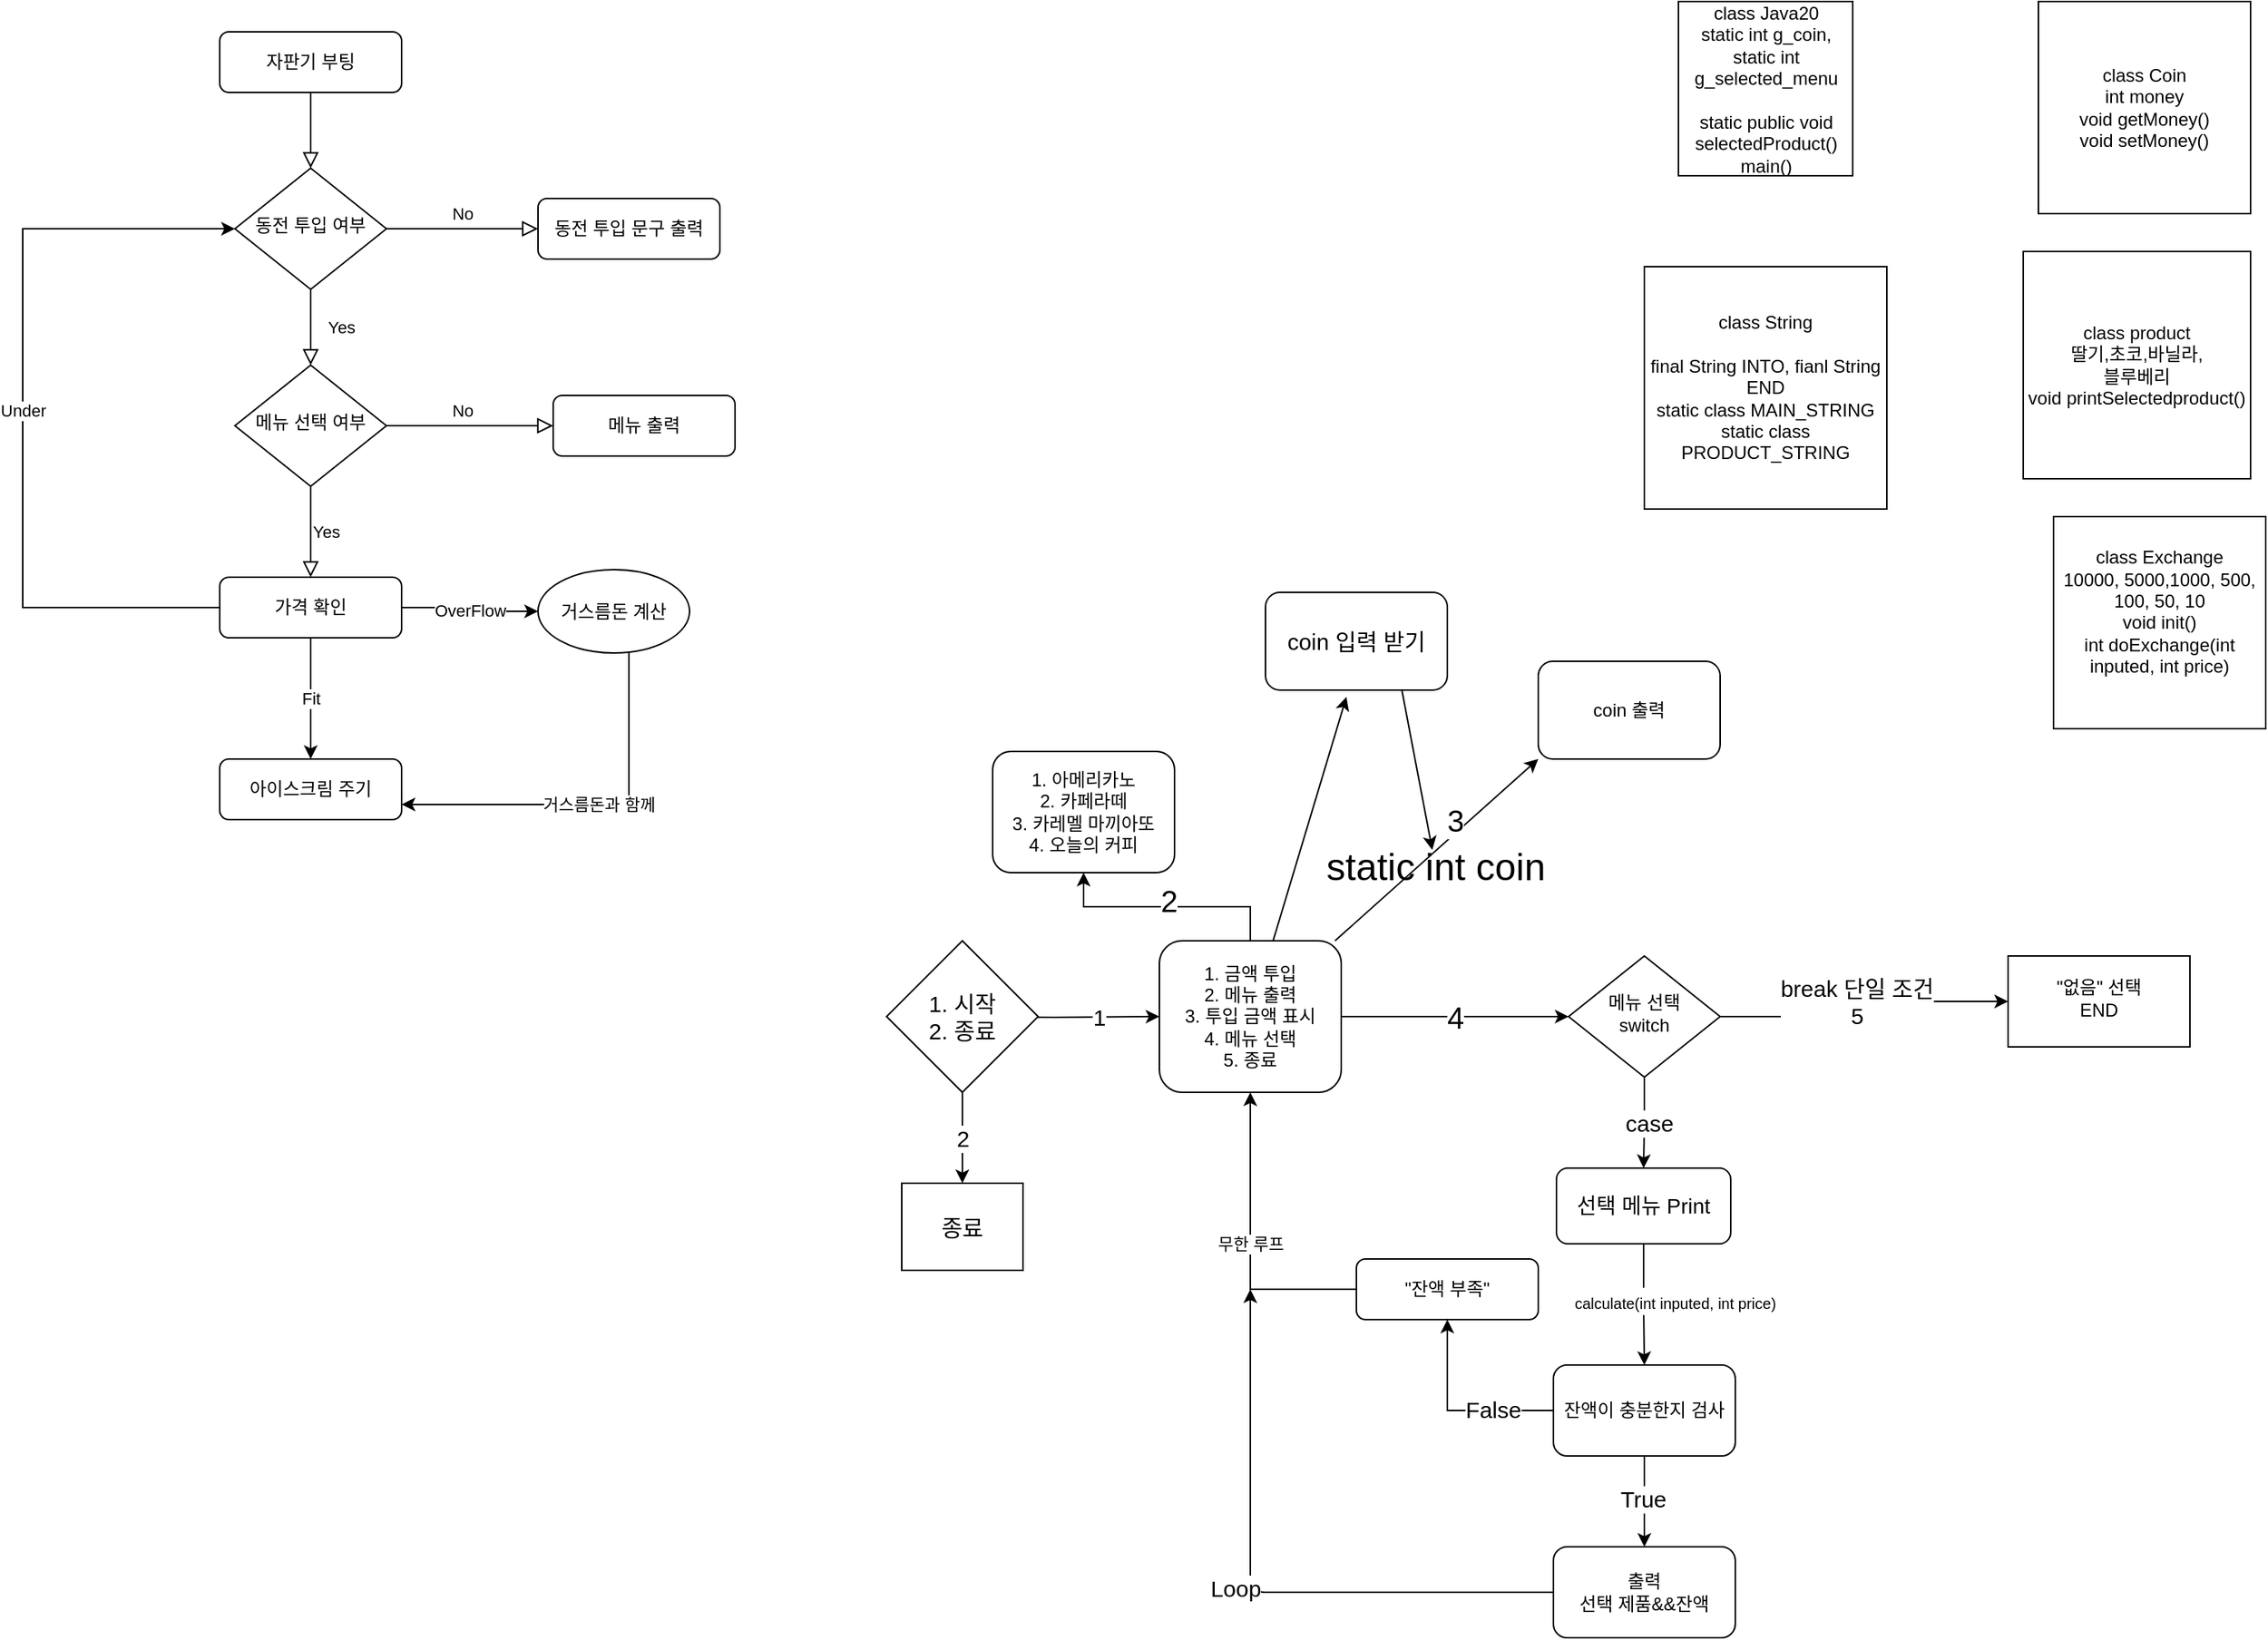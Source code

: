 <mxfile version="14.4.9" type="device"><diagram id="C5RBs43oDa-KdzZeNtuy" name="Page-1"><mxGraphModel dx="1026" dy="611" grid="1" gridSize="10" guides="1" tooltips="1" connect="1" arrows="1" fold="1" page="1" pageScale="1" pageWidth="827" pageHeight="1169" math="0" shadow="0"><root><mxCell id="WIyWlLk6GJQsqaUBKTNV-0"/><mxCell id="WIyWlLk6GJQsqaUBKTNV-1" parent="WIyWlLk6GJQsqaUBKTNV-0"/><mxCell id="WIyWlLk6GJQsqaUBKTNV-2" value="" style="rounded=0;html=1;jettySize=auto;orthogonalLoop=1;fontSize=11;endArrow=block;endFill=0;endSize=8;strokeWidth=1;shadow=0;labelBackgroundColor=none;edgeStyle=orthogonalEdgeStyle;" parent="WIyWlLk6GJQsqaUBKTNV-1" source="WIyWlLk6GJQsqaUBKTNV-3" target="WIyWlLk6GJQsqaUBKTNV-6" edge="1"><mxGeometry relative="1" as="geometry"/></mxCell><mxCell id="WIyWlLk6GJQsqaUBKTNV-3" value="&lt;div&gt;자판기 부팅&lt;/div&gt;" style="rounded=1;whiteSpace=wrap;html=1;fontSize=12;glass=0;strokeWidth=1;shadow=0;" parent="WIyWlLk6GJQsqaUBKTNV-1" vertex="1"><mxGeometry x="160" y="70" width="120" height="40" as="geometry"/></mxCell><mxCell id="WIyWlLk6GJQsqaUBKTNV-4" value="Yes" style="rounded=0;html=1;jettySize=auto;orthogonalLoop=1;fontSize=11;endArrow=block;endFill=0;endSize=8;strokeWidth=1;shadow=0;labelBackgroundColor=none;edgeStyle=orthogonalEdgeStyle;" parent="WIyWlLk6GJQsqaUBKTNV-1" source="WIyWlLk6GJQsqaUBKTNV-6" target="WIyWlLk6GJQsqaUBKTNV-10" edge="1"><mxGeometry y="20" relative="1" as="geometry"><mxPoint as="offset"/></mxGeometry></mxCell><mxCell id="WIyWlLk6GJQsqaUBKTNV-5" value="No" style="edgeStyle=orthogonalEdgeStyle;rounded=0;html=1;jettySize=auto;orthogonalLoop=1;fontSize=11;endArrow=block;endFill=0;endSize=8;strokeWidth=1;shadow=0;labelBackgroundColor=none;" parent="WIyWlLk6GJQsqaUBKTNV-1" source="WIyWlLk6GJQsqaUBKTNV-6" target="WIyWlLk6GJQsqaUBKTNV-7" edge="1"><mxGeometry y="10" relative="1" as="geometry"><mxPoint as="offset"/></mxGeometry></mxCell><mxCell id="WIyWlLk6GJQsqaUBKTNV-6" value="동전 투입 여부" style="rhombus;whiteSpace=wrap;html=1;shadow=0;fontFamily=Helvetica;fontSize=12;align=center;strokeWidth=1;spacing=6;spacingTop=-4;" parent="WIyWlLk6GJQsqaUBKTNV-1" vertex="1"><mxGeometry x="170" y="160" width="100" height="80" as="geometry"/></mxCell><mxCell id="WIyWlLk6GJQsqaUBKTNV-7" value="동전 투입 문구 출력" style="rounded=1;whiteSpace=wrap;html=1;fontSize=12;glass=0;strokeWidth=1;shadow=0;" parent="WIyWlLk6GJQsqaUBKTNV-1" vertex="1"><mxGeometry x="370" y="180" width="120" height="40" as="geometry"/></mxCell><mxCell id="WIyWlLk6GJQsqaUBKTNV-8" value="No" style="rounded=0;html=1;jettySize=auto;orthogonalLoop=1;fontSize=11;endArrow=block;endFill=0;endSize=8;strokeWidth=1;shadow=0;labelBackgroundColor=none;edgeStyle=orthogonalEdgeStyle;" parent="WIyWlLk6GJQsqaUBKTNV-1" source="WIyWlLk6GJQsqaUBKTNV-10" target="WIyWlLk6GJQsqaUBKTNV-11" edge="1"><mxGeometry x="-0.091" y="10" relative="1" as="geometry"><mxPoint as="offset"/></mxGeometry></mxCell><mxCell id="WIyWlLk6GJQsqaUBKTNV-9" value="Yes" style="edgeStyle=orthogonalEdgeStyle;rounded=0;html=1;jettySize=auto;orthogonalLoop=1;fontSize=11;endArrow=block;endFill=0;endSize=8;strokeWidth=1;shadow=0;labelBackgroundColor=none;" parent="WIyWlLk6GJQsqaUBKTNV-1" source="WIyWlLk6GJQsqaUBKTNV-10" target="WIyWlLk6GJQsqaUBKTNV-12" edge="1"><mxGeometry y="10" relative="1" as="geometry"><mxPoint as="offset"/></mxGeometry></mxCell><mxCell id="WIyWlLk6GJQsqaUBKTNV-10" value="메뉴 선택 여부" style="rhombus;whiteSpace=wrap;html=1;shadow=0;fontFamily=Helvetica;fontSize=12;align=center;strokeWidth=1;spacing=6;spacingTop=-4;" parent="WIyWlLk6GJQsqaUBKTNV-1" vertex="1"><mxGeometry x="170" y="290" width="100" height="80" as="geometry"/></mxCell><mxCell id="WIyWlLk6GJQsqaUBKTNV-11" value="메뉴 출력" style="rounded=1;whiteSpace=wrap;html=1;fontSize=12;glass=0;strokeWidth=1;shadow=0;" parent="WIyWlLk6GJQsqaUBKTNV-1" vertex="1"><mxGeometry x="380" y="310" width="120" height="40" as="geometry"/></mxCell><mxCell id="8xqX9x8D1LUf3xKpfkxa-10" value="OverFlow" style="edgeStyle=orthogonalEdgeStyle;rounded=0;orthogonalLoop=1;jettySize=auto;html=1;" parent="WIyWlLk6GJQsqaUBKTNV-1" source="WIyWlLk6GJQsqaUBKTNV-12" target="8xqX9x8D1LUf3xKpfkxa-6" edge="1"><mxGeometry relative="1" as="geometry"/></mxCell><mxCell id="8xqX9x8D1LUf3xKpfkxa-12" value="Fit" style="edgeStyle=orthogonalEdgeStyle;rounded=0;orthogonalLoop=1;jettySize=auto;html=1;" parent="WIyWlLk6GJQsqaUBKTNV-1" source="WIyWlLk6GJQsqaUBKTNV-12" target="8xqX9x8D1LUf3xKpfkxa-11" edge="1"><mxGeometry relative="1" as="geometry"/></mxCell><mxCell id="8xqX9x8D1LUf3xKpfkxa-14" value="Under" style="edgeStyle=orthogonalEdgeStyle;rounded=0;orthogonalLoop=1;jettySize=auto;html=1;entryX=0;entryY=0.5;entryDx=0;entryDy=0;" parent="WIyWlLk6GJQsqaUBKTNV-1" source="WIyWlLk6GJQsqaUBKTNV-12" target="WIyWlLk6GJQsqaUBKTNV-6" edge="1"><mxGeometry relative="1" as="geometry"><mxPoint x="80.0" y="450" as="targetPoint"/><Array as="points"><mxPoint x="30" y="450"/><mxPoint x="30" y="200"/></Array></mxGeometry></mxCell><mxCell id="WIyWlLk6GJQsqaUBKTNV-12" value="&lt;div&gt;가격 확인&lt;/div&gt;" style="rounded=1;whiteSpace=wrap;html=1;fontSize=12;glass=0;strokeWidth=1;shadow=0;" parent="WIyWlLk6GJQsqaUBKTNV-1" vertex="1"><mxGeometry x="160" y="430" width="120" height="40" as="geometry"/></mxCell><mxCell id="8xqX9x8D1LUf3xKpfkxa-16" value="거스름돈과 함께" style="edgeStyle=orthogonalEdgeStyle;rounded=0;orthogonalLoop=1;jettySize=auto;html=1;entryX=1;entryY=0.75;entryDx=0;entryDy=0;" parent="WIyWlLk6GJQsqaUBKTNV-1" source="8xqX9x8D1LUf3xKpfkxa-6" target="8xqX9x8D1LUf3xKpfkxa-11" edge="1"><mxGeometry x="-0.038" relative="1" as="geometry"><mxPoint x="420" y="590" as="targetPoint"/><Array as="points"><mxPoint x="430" y="580"/></Array><mxPoint as="offset"/></mxGeometry></mxCell><mxCell id="8xqX9x8D1LUf3xKpfkxa-6" value="&lt;div&gt;거스름돈 계산&lt;/div&gt;" style="ellipse;whiteSpace=wrap;html=1;" parent="WIyWlLk6GJQsqaUBKTNV-1" vertex="1"><mxGeometry x="370" y="425" width="100" height="55" as="geometry"/></mxCell><mxCell id="8xqX9x8D1LUf3xKpfkxa-11" value="아이스크림 주기" style="rounded=1;whiteSpace=wrap;html=1;fontSize=12;glass=0;strokeWidth=1;shadow=0;" parent="WIyWlLk6GJQsqaUBKTNV-1" vertex="1"><mxGeometry x="160" y="550" width="120" height="40" as="geometry"/></mxCell><mxCell id="8xqX9x8D1LUf3xKpfkxa-17" value="&lt;div&gt;class product&lt;/div&gt;&lt;div&gt;딸기,초코,바닐라,&lt;br&gt;&lt;/div&gt;&lt;div&gt;블루베리&lt;/div&gt;&lt;div&gt;void printSelectedproduct()&lt;/div&gt;" style="whiteSpace=wrap;html=1;aspect=fixed;" parent="WIyWlLk6GJQsqaUBKTNV-1" vertex="1"><mxGeometry x="1350" y="215" width="150" height="150" as="geometry"/></mxCell><mxCell id="8xqX9x8D1LUf3xKpfkxa-18" value="&lt;div&gt;class Exchange&lt;br&gt;&lt;/div&gt;&lt;div&gt;10000, 5000,1000, 500, 100, 50, 10&lt;/div&gt;&lt;div&gt;void init()&lt;/div&gt;&lt;div&gt;int doExchange(int inputed, int price)&lt;/div&gt;&lt;div&gt;&lt;br&gt;&lt;/div&gt;" style="whiteSpace=wrap;html=1;aspect=fixed;" parent="WIyWlLk6GJQsqaUBKTNV-1" vertex="1"><mxGeometry x="1370" y="390" width="140" height="140" as="geometry"/></mxCell><mxCell id="8xqX9x8D1LUf3xKpfkxa-19" value="&lt;div&gt;class Coin&lt;/div&gt;&lt;div&gt;int money&lt;/div&gt;&lt;div&gt;void getMoney()&lt;/div&gt;&lt;div&gt;void setMoney()&lt;br&gt;&lt;/div&gt;" style="whiteSpace=wrap;html=1;aspect=fixed;" parent="WIyWlLk6GJQsqaUBKTNV-1" vertex="1"><mxGeometry x="1360" y="50" width="140" height="140" as="geometry"/></mxCell><mxCell id="8xqX9x8D1LUf3xKpfkxa-20" value="&lt;div&gt;class Java20&lt;br&gt;&lt;/div&gt;&lt;div&gt;static int g_coin, static int g_selected_menu&lt;/div&gt;&lt;div&gt;&lt;br&gt;&lt;/div&gt;&lt;div&gt;static public void selectedProduct()&lt;br&gt;&lt;/div&gt;main()" style="whiteSpace=wrap;html=1;aspect=fixed;" parent="WIyWlLk6GJQsqaUBKTNV-1" vertex="1"><mxGeometry x="1122.5" y="50" width="115" height="115" as="geometry"/></mxCell><mxCell id="Hdrv5WQ9JG1aSDXr-GS1-2" value="&lt;font style=&quot;font-size: 20px&quot;&gt;4&lt;/font&gt;" style="edgeStyle=orthogonalEdgeStyle;rounded=0;orthogonalLoop=1;jettySize=auto;html=1;" edge="1" parent="WIyWlLk6GJQsqaUBKTNV-1" source="Hdrv5WQ9JG1aSDXr-GS1-0" target="Hdrv5WQ9JG1aSDXr-GS1-1"><mxGeometry relative="1" as="geometry"/></mxCell><mxCell id="Hdrv5WQ9JG1aSDXr-GS1-43" value="" style="edgeStyle=orthogonalEdgeStyle;rounded=0;orthogonalLoop=1;jettySize=auto;html=1;strokeWidth=1;fontSize=15;" edge="1" parent="WIyWlLk6GJQsqaUBKTNV-1" source="Hdrv5WQ9JG1aSDXr-GS1-0" target="Hdrv5WQ9JG1aSDXr-GS1-42"><mxGeometry relative="1" as="geometry"/></mxCell><mxCell id="Hdrv5WQ9JG1aSDXr-GS1-44" value="&lt;font style=&quot;font-size: 20px&quot;&gt;2&lt;/font&gt;" style="edgeLabel;html=1;align=center;verticalAlign=middle;resizable=0;points=[];fontSize=15;" vertex="1" connectable="0" parent="Hdrv5WQ9JG1aSDXr-GS1-43"><mxGeometry x="-0.015" y="-5" relative="1" as="geometry"><mxPoint as="offset"/></mxGeometry></mxCell><mxCell id="Hdrv5WQ9JG1aSDXr-GS1-0" value="&lt;div&gt;1. 금액 투입&lt;br&gt;&lt;/div&gt;&lt;div&gt;2. 메뉴 출력&lt;/div&gt;&lt;div&gt;3. 투입 금액 표시&lt;/div&gt;&lt;div&gt;4. 메뉴 선택&lt;br&gt;&lt;/div&gt;&lt;div&gt;5. 종료&lt;br&gt;&lt;/div&gt;" style="rounded=1;whiteSpace=wrap;html=1;fontSize=12;glass=0;strokeWidth=1;shadow=0;" vertex="1" parent="WIyWlLk6GJQsqaUBKTNV-1"><mxGeometry x="780" y="670" width="120" height="100" as="geometry"/></mxCell><mxCell id="Hdrv5WQ9JG1aSDXr-GS1-15" value="" style="edgeStyle=orthogonalEdgeStyle;rounded=0;orthogonalLoop=1;jettySize=auto;html=1;" edge="1" parent="WIyWlLk6GJQsqaUBKTNV-1" source="Hdrv5WQ9JG1aSDXr-GS1-1" target="Hdrv5WQ9JG1aSDXr-GS1-14"><mxGeometry relative="1" as="geometry"/></mxCell><mxCell id="Hdrv5WQ9JG1aSDXr-GS1-17" value="&lt;div&gt;break 단일 조건&lt;/div&gt;&lt;div&gt;5&lt;br&gt;&lt;/div&gt;" style="edgeLabel;html=1;align=center;verticalAlign=middle;resizable=0;points=[];fontSize=15;" vertex="1" connectable="0" parent="Hdrv5WQ9JG1aSDXr-GS1-15"><mxGeometry x="0.155" y="-5" relative="1" as="geometry"><mxPoint x="-15.83" y="-5" as="offset"/></mxGeometry></mxCell><mxCell id="Hdrv5WQ9JG1aSDXr-GS1-31" value="" style="edgeStyle=orthogonalEdgeStyle;rounded=0;orthogonalLoop=1;jettySize=auto;html=1;strokeWidth=1;fontSize=15;" edge="1" parent="WIyWlLk6GJQsqaUBKTNV-1" source="Hdrv5WQ9JG1aSDXr-GS1-1" target="Hdrv5WQ9JG1aSDXr-GS1-29"><mxGeometry relative="1" as="geometry"/></mxCell><mxCell id="Hdrv5WQ9JG1aSDXr-GS1-33" value="case" style="edgeLabel;html=1;align=center;verticalAlign=middle;resizable=0;points=[];fontSize=15;" vertex="1" connectable="0" parent="Hdrv5WQ9JG1aSDXr-GS1-31"><mxGeometry x="-0.008" y="3" relative="1" as="geometry"><mxPoint x="3" y="-3" as="offset"/></mxGeometry></mxCell><mxCell id="Hdrv5WQ9JG1aSDXr-GS1-1" value="&lt;div&gt;메뉴 선택&lt;/div&gt;&lt;div&gt;switch&lt;br&gt;&lt;/div&gt;" style="rhombus;whiteSpace=wrap;html=1;shadow=0;fontFamily=Helvetica;fontSize=12;align=center;strokeWidth=1;spacing=6;spacingTop=-4;" vertex="1" parent="WIyWlLk6GJQsqaUBKTNV-1"><mxGeometry x="1050" y="680" width="100" height="80" as="geometry"/></mxCell><mxCell id="Hdrv5WQ9JG1aSDXr-GS1-10" value="" style="edgeStyle=orthogonalEdgeStyle;rounded=0;orthogonalLoop=1;jettySize=auto;html=1;" edge="1" parent="WIyWlLk6GJQsqaUBKTNV-1" source="Hdrv5WQ9JG1aSDXr-GS1-6" target="Hdrv5WQ9JG1aSDXr-GS1-7"><mxGeometry relative="1" as="geometry"/></mxCell><mxCell id="Hdrv5WQ9JG1aSDXr-GS1-36" value="False" style="edgeLabel;html=1;align=center;verticalAlign=middle;resizable=0;points=[];fontSize=15;" vertex="1" connectable="0" parent="Hdrv5WQ9JG1aSDXr-GS1-10"><mxGeometry x="-0.38" y="-1" relative="1" as="geometry"><mxPoint as="offset"/></mxGeometry></mxCell><mxCell id="Hdrv5WQ9JG1aSDXr-GS1-12" value="" style="edgeStyle=orthogonalEdgeStyle;rounded=0;orthogonalLoop=1;jettySize=auto;html=1;" edge="1" parent="WIyWlLk6GJQsqaUBKTNV-1" source="Hdrv5WQ9JG1aSDXr-GS1-6" target="Hdrv5WQ9JG1aSDXr-GS1-11"><mxGeometry relative="1" as="geometry"/></mxCell><mxCell id="Hdrv5WQ9JG1aSDXr-GS1-35" value="True" style="edgeLabel;html=1;align=center;verticalAlign=middle;resizable=0;points=[];fontSize=15;" vertex="1" connectable="0" parent="Hdrv5WQ9JG1aSDXr-GS1-12"><mxGeometry x="-0.072" y="-1" relative="1" as="geometry"><mxPoint as="offset"/></mxGeometry></mxCell><mxCell id="Hdrv5WQ9JG1aSDXr-GS1-6" value="잔액이 충분한지 검사" style="rounded=1;whiteSpace=wrap;html=1;fontSize=12;glass=0;strokeWidth=1;shadow=0;" vertex="1" parent="WIyWlLk6GJQsqaUBKTNV-1"><mxGeometry x="1040" y="950" width="120" height="60" as="geometry"/></mxCell><mxCell id="Hdrv5WQ9JG1aSDXr-GS1-8" value="무한 루프" style="edgeStyle=orthogonalEdgeStyle;rounded=0;orthogonalLoop=1;jettySize=auto;html=1;exitX=0;exitY=0.5;exitDx=0;exitDy=0;" edge="1" parent="WIyWlLk6GJQsqaUBKTNV-1" source="Hdrv5WQ9JG1aSDXr-GS1-7" target="Hdrv5WQ9JG1aSDXr-GS1-0"><mxGeometry relative="1" as="geometry"><Array as="points"><mxPoint x="910" y="900"/><mxPoint x="840" y="900"/></Array></mxGeometry></mxCell><mxCell id="Hdrv5WQ9JG1aSDXr-GS1-7" value="&quot;잔액 부족&quot;" style="rounded=1;whiteSpace=wrap;html=1;fontSize=12;glass=0;strokeWidth=1;shadow=0;" vertex="1" parent="WIyWlLk6GJQsqaUBKTNV-1"><mxGeometry x="910" y="880" width="120" height="40" as="geometry"/></mxCell><mxCell id="Hdrv5WQ9JG1aSDXr-GS1-11" value="&lt;div&gt;출력&lt;br&gt;&lt;/div&gt;&lt;div&gt;선택 제품&amp;amp;&amp;amp;잔액&lt;br&gt;&lt;/div&gt;" style="whiteSpace=wrap;html=1;rounded=1;shadow=0;strokeWidth=1;glass=0;" vertex="1" parent="WIyWlLk6GJQsqaUBKTNV-1"><mxGeometry x="1040" y="1070" width="120" height="60" as="geometry"/></mxCell><mxCell id="Hdrv5WQ9JG1aSDXr-GS1-13" value="" style="endArrow=classic;html=1;exitX=0;exitY=0.5;exitDx=0;exitDy=0;" edge="1" parent="WIyWlLk6GJQsqaUBKTNV-1" source="Hdrv5WQ9JG1aSDXr-GS1-11"><mxGeometry width="50" height="50" relative="1" as="geometry"><mxPoint x="1070" y="850" as="sourcePoint"/><mxPoint x="840" y="900" as="targetPoint"/><Array as="points"><mxPoint x="840" y="1100"/></Array></mxGeometry></mxCell><mxCell id="Hdrv5WQ9JG1aSDXr-GS1-37" value="Loop" style="edgeLabel;html=1;align=center;verticalAlign=middle;resizable=0;points=[];fontSize=15;" vertex="1" connectable="0" parent="Hdrv5WQ9JG1aSDXr-GS1-13"><mxGeometry x="-0.123" y="-3" relative="1" as="geometry"><mxPoint x="-35" as="offset"/></mxGeometry></mxCell><mxCell id="Hdrv5WQ9JG1aSDXr-GS1-14" value="&lt;div&gt;&quot;없음&quot; 선택&lt;br&gt;&lt;/div&gt;&lt;div&gt;END&lt;/div&gt;" style="whiteSpace=wrap;html=1;shadow=0;strokeWidth=1;spacing=6;spacingTop=-4;" vertex="1" parent="WIyWlLk6GJQsqaUBKTNV-1"><mxGeometry x="1340" y="680" width="120" height="60" as="geometry"/></mxCell><mxCell id="Hdrv5WQ9JG1aSDXr-GS1-16" value="&lt;div&gt;class String&lt;/div&gt;&lt;div&gt;&lt;br&gt;&lt;/div&gt;&lt;div&gt;final String INTO, fianl String END&lt;/div&gt;&lt;div&gt;static class MAIN_STRING&lt;/div&gt;&lt;div&gt;static class PRODUCT_STRING&lt;br&gt;&lt;/div&gt;" style="whiteSpace=wrap;html=1;aspect=fixed;" vertex="1" parent="WIyWlLk6GJQsqaUBKTNV-1"><mxGeometry x="1100" y="225" width="160" height="160" as="geometry"/></mxCell><mxCell id="Hdrv5WQ9JG1aSDXr-GS1-22" value="1" style="edgeStyle=orthogonalEdgeStyle;rounded=0;orthogonalLoop=1;jettySize=auto;html=1;fontSize=15;entryX=0;entryY=0.5;entryDx=0;entryDy=0;" edge="1" parent="WIyWlLk6GJQsqaUBKTNV-1" target="Hdrv5WQ9JG1aSDXr-GS1-0"><mxGeometry x="0.429" relative="1" as="geometry"><mxPoint x="640" y="720" as="sourcePoint"/><Array as="points"/><mxPoint as="offset"/></mxGeometry></mxCell><mxCell id="Hdrv5WQ9JG1aSDXr-GS1-26" value="2" style="edgeStyle=orthogonalEdgeStyle;rounded=0;orthogonalLoop=1;jettySize=auto;html=1;fontSize=15;" edge="1" parent="WIyWlLk6GJQsqaUBKTNV-1" source="Hdrv5WQ9JG1aSDXr-GS1-23" target="Hdrv5WQ9JG1aSDXr-GS1-25"><mxGeometry relative="1" as="geometry"/></mxCell><mxCell id="Hdrv5WQ9JG1aSDXr-GS1-23" value="&lt;div&gt;1. 시작&lt;/div&gt;&lt;div&gt;2. 종료&lt;br&gt;&lt;/div&gt;" style="rhombus;whiteSpace=wrap;html=1;fontSize=15;" vertex="1" parent="WIyWlLk6GJQsqaUBKTNV-1"><mxGeometry x="600" y="670" width="100" height="100" as="geometry"/></mxCell><mxCell id="Hdrv5WQ9JG1aSDXr-GS1-25" value="종료" style="whiteSpace=wrap;html=1;fontSize=15;direction=west;" vertex="1" parent="WIyWlLk6GJQsqaUBKTNV-1"><mxGeometry x="610" y="830" width="80" height="57.5" as="geometry"/></mxCell><mxCell id="Hdrv5WQ9JG1aSDXr-GS1-32" value="" style="edgeStyle=orthogonalEdgeStyle;rounded=0;orthogonalLoop=1;jettySize=auto;html=1;strokeWidth=1;fontSize=15;" edge="1" parent="WIyWlLk6GJQsqaUBKTNV-1" source="Hdrv5WQ9JG1aSDXr-GS1-29" target="Hdrv5WQ9JG1aSDXr-GS1-6"><mxGeometry relative="1" as="geometry"/></mxCell><mxCell id="Hdrv5WQ9JG1aSDXr-GS1-34" value="&lt;font style=&quot;font-size: 10px&quot;&gt;calculate(int inputed, int price)&lt;/font&gt;" style="edgeLabel;html=1;align=center;verticalAlign=middle;resizable=0;points=[];fontSize=15;" vertex="1" connectable="0" parent="Hdrv5WQ9JG1aSDXr-GS1-32"><mxGeometry x="-0.081" relative="1" as="geometry"><mxPoint x="20.5" as="offset"/></mxGeometry></mxCell><mxCell id="Hdrv5WQ9JG1aSDXr-GS1-29" value="&lt;div style=&quot;font-size: 14px&quot;&gt;&lt;font style=&quot;font-size: 14px&quot;&gt;선택 메뉴 Print&lt;/font&gt;&lt;/div&gt;" style="rounded=1;whiteSpace=wrap;html=1;fontSize=15;" vertex="1" parent="WIyWlLk6GJQsqaUBKTNV-1"><mxGeometry x="1042" y="820" width="115" height="50" as="geometry"/></mxCell><mxCell id="Hdrv5WQ9JG1aSDXr-GS1-38" value="&lt;div style=&quot;font-size: 25px&quot;&gt;&lt;font style=&quot;font-size: 25px&quot;&gt;static int coin&lt;/font&gt;&lt;/div&gt;" style="text;html=1;align=center;verticalAlign=middle;resizable=0;points=[];autosize=1;fontSize=15;" vertex="1" parent="WIyWlLk6GJQsqaUBKTNV-1"><mxGeometry x="882" y="610" width="160" height="20" as="geometry"/></mxCell><mxCell id="Hdrv5WQ9JG1aSDXr-GS1-39" value="&lt;font style=&quot;font-size: 15px&quot;&gt;coin 입력 받기&lt;/font&gt;" style="rounded=1;whiteSpace=wrap;html=1;fontSize=12;glass=0;strokeWidth=1;shadow=0;" vertex="1" parent="WIyWlLk6GJQsqaUBKTNV-1"><mxGeometry x="850" y="440" width="120" height="64.5" as="geometry"/></mxCell><mxCell id="Hdrv5WQ9JG1aSDXr-GS1-42" value="&lt;div&gt;1. 아메리카노&lt;/div&gt;&lt;div&gt;2. 카페라떼&lt;/div&gt;&lt;div&gt;3. 카레멜 마끼아또&lt;/div&gt;&lt;div&gt;4. 오늘의 커피&lt;br&gt;&lt;/div&gt;" style="whiteSpace=wrap;html=1;rounded=1;shadow=0;strokeWidth=1;glass=0;" vertex="1" parent="WIyWlLk6GJQsqaUBKTNV-1"><mxGeometry x="670" y="545" width="120" height="80" as="geometry"/></mxCell><mxCell id="Hdrv5WQ9JG1aSDXr-GS1-46" value="coin 출력" style="rounded=1;whiteSpace=wrap;html=1;fontSize=12;glass=0;strokeWidth=1;shadow=0;" vertex="1" parent="WIyWlLk6GJQsqaUBKTNV-1"><mxGeometry x="1030" y="485.5" width="120" height="64.5" as="geometry"/></mxCell><mxCell id="Hdrv5WQ9JG1aSDXr-GS1-50" value="" style="endArrow=classic;html=1;strokeWidth=1;fontSize=15;entryX=0;entryY=1;entryDx=0;entryDy=0;" edge="1" parent="WIyWlLk6GJQsqaUBKTNV-1" source="Hdrv5WQ9JG1aSDXr-GS1-0" target="Hdrv5WQ9JG1aSDXr-GS1-46"><mxGeometry width="50" height="50" relative="1" as="geometry"><mxPoint x="960" y="660" as="sourcePoint"/><mxPoint x="1010" y="610" as="targetPoint"/></mxGeometry></mxCell><mxCell id="Hdrv5WQ9JG1aSDXr-GS1-51" value="&lt;font style=&quot;font-size: 20px&quot;&gt;3&lt;/font&gt;" style="edgeLabel;html=1;align=center;verticalAlign=middle;resizable=0;points=[];fontSize=15;" vertex="1" connectable="0" parent="Hdrv5WQ9JG1aSDXr-GS1-50"><mxGeometry x="0.178" relative="1" as="geometry"><mxPoint y="-9.4" as="offset"/></mxGeometry></mxCell><mxCell id="Hdrv5WQ9JG1aSDXr-GS1-53" value="" style="endArrow=classic;html=1;strokeWidth=1;fontSize=15;entryX=0.445;entryY=1.07;entryDx=0;entryDy=0;entryPerimeter=0;" edge="1" parent="WIyWlLk6GJQsqaUBKTNV-1" source="Hdrv5WQ9JG1aSDXr-GS1-0" target="Hdrv5WQ9JG1aSDXr-GS1-39"><mxGeometry width="50" height="50" relative="1" as="geometry"><mxPoint x="960" y="720" as="sourcePoint"/><mxPoint x="1010" y="670" as="targetPoint"/></mxGeometry></mxCell><mxCell id="Hdrv5WQ9JG1aSDXr-GS1-54" value="" style="endArrow=classic;html=1;strokeWidth=1;fontSize=15;exitX=0.75;exitY=1;exitDx=0;exitDy=0;" edge="1" parent="WIyWlLk6GJQsqaUBKTNV-1" source="Hdrv5WQ9JG1aSDXr-GS1-39" target="Hdrv5WQ9JG1aSDXr-GS1-38"><mxGeometry width="50" height="50" relative="1" as="geometry"><mxPoint x="960" y="720" as="sourcePoint"/><mxPoint x="910" y="600" as="targetPoint"/></mxGeometry></mxCell></root></mxGraphModel></diagram></mxfile>